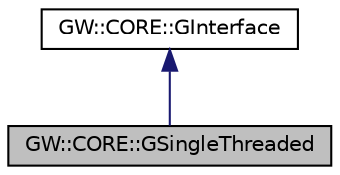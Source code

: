 digraph "GW::CORE::GSingleThreaded"
{
 // LATEX_PDF_SIZE
  edge [fontname="Helvetica",fontsize="10",labelfontname="Helvetica",labelfontsize="10"];
  node [fontname="Helvetica",fontsize="10",shape=record];
  Node6 [label="GW::CORE::GSingleThreaded",height=0.2,width=0.4,color="black", fillcolor="grey75", style="filled", fontcolor="black",tooltip="This interface is only used to label and query interfaces which are not designed internally to suppor..."];
  Node7 -> Node6 [dir="back",color="midnightblue",fontsize="10",style="solid",fontname="Helvetica"];
  Node7 [label="GW::CORE::GInterface",height=0.2,width=0.4,color="black", fillcolor="white", style="filled",URL="$classGW_1_1CORE_1_1GInterface.html",tooltip="Base interface all Gateware interfaces must support at a minimum."];
}
